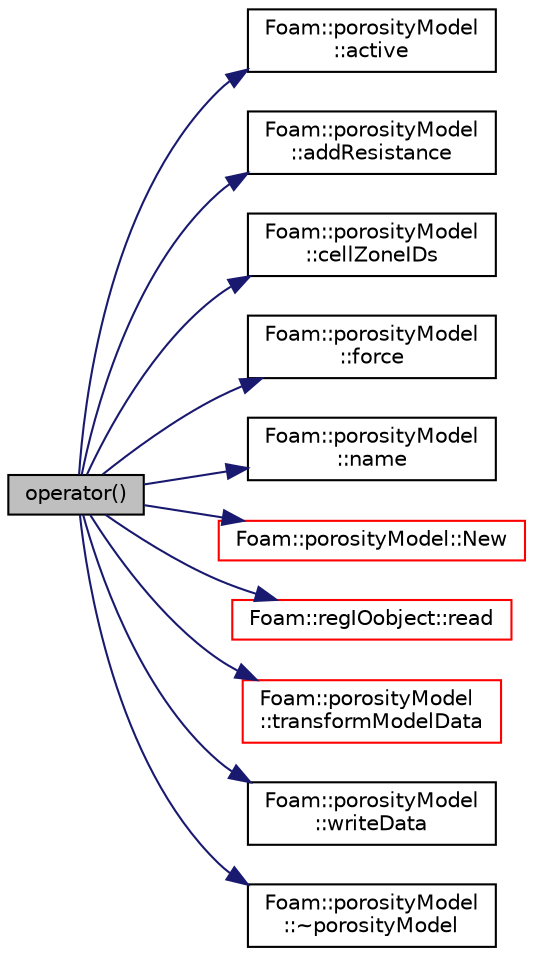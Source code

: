 digraph "operator()"
{
  bgcolor="transparent";
  edge [fontname="Helvetica",fontsize="10",labelfontname="Helvetica",labelfontsize="10"];
  node [fontname="Helvetica",fontsize="10",shape=record];
  rankdir="LR";
  Node1 [label="operator()",height=0.2,width=0.4,color="black", fillcolor="grey75", style="filled", fontcolor="black"];
  Node1 -> Node2 [color="midnightblue",fontsize="10",style="solid",fontname="Helvetica"];
  Node2 [label="Foam::porosityModel\l::active",height=0.2,width=0.4,color="black",URL="$a01979.html#a6fd1dc792a0b98e6530a7383d4ef3074",tooltip="Return const access to the porosity active flag. "];
  Node1 -> Node3 [color="midnightblue",fontsize="10",style="solid",fontname="Helvetica"];
  Node3 [label="Foam::porosityModel\l::addResistance",height=0.2,width=0.4,color="black",URL="$a01979.html#a01cf1659692351619346abd42c36b055",tooltip="Add resistance. "];
  Node1 -> Node4 [color="midnightblue",fontsize="10",style="solid",fontname="Helvetica"];
  Node4 [label="Foam::porosityModel\l::cellZoneIDs",height=0.2,width=0.4,color="black",URL="$a01979.html#ade51ad760a4b5448e374f2d4533f428c",tooltip="Return const access to the cell zone IDs. "];
  Node1 -> Node5 [color="midnightblue",fontsize="10",style="solid",fontname="Helvetica"];
  Node5 [label="Foam::porosityModel\l::force",height=0.2,width=0.4,color="black",URL="$a01979.html#af861626b8649e3f77afdfc16e8438a93",tooltip="Return the force over the cell zone(s) "];
  Node1 -> Node6 [color="midnightblue",fontsize="10",style="solid",fontname="Helvetica"];
  Node6 [label="Foam::porosityModel\l::name",height=0.2,width=0.4,color="black",URL="$a01979.html#a6d60057c26042eaf7fa1b3b6fb07b582",tooltip="Return const access to the porosity model name. "];
  Node1 -> Node7 [color="midnightblue",fontsize="10",style="solid",fontname="Helvetica"];
  Node7 [label="Foam::porosityModel::New",height=0.2,width=0.4,color="red",URL="$a01979.html#a9a40a421957a170cd3957011d00952c1",tooltip="Selector. "];
  Node1 -> Node8 [color="midnightblue",fontsize="10",style="solid",fontname="Helvetica"];
  Node8 [label="Foam::regIOobject::read",height=0.2,width=0.4,color="red",URL="$a02193.html#af816873151ddb0126e98bb2f914d8ed5",tooltip="Read object. "];
  Node1 -> Node9 [color="midnightblue",fontsize="10",style="solid",fontname="Helvetica"];
  Node9 [label="Foam::porosityModel\l::transformModelData",height=0.2,width=0.4,color="red",URL="$a01979.html#a97528aba8d4192b1934694b851a41420",tooltip="Transform the model data wrt mesh changes. "];
  Node1 -> Node10 [color="midnightblue",fontsize="10",style="solid",fontname="Helvetica"];
  Node10 [label="Foam::porosityModel\l::writeData",height=0.2,width=0.4,color="black",URL="$a01979.html#a8636852e37dd7a5d68b3c25ee656f778",tooltip="Write. "];
  Node1 -> Node11 [color="midnightblue",fontsize="10",style="solid",fontname="Helvetica"];
  Node11 [label="Foam::porosityModel\l::~porosityModel",height=0.2,width=0.4,color="black",URL="$a01979.html#a4062e885d0dc1fde6bc1b61034a3379c",tooltip="Destructor. "];
}

